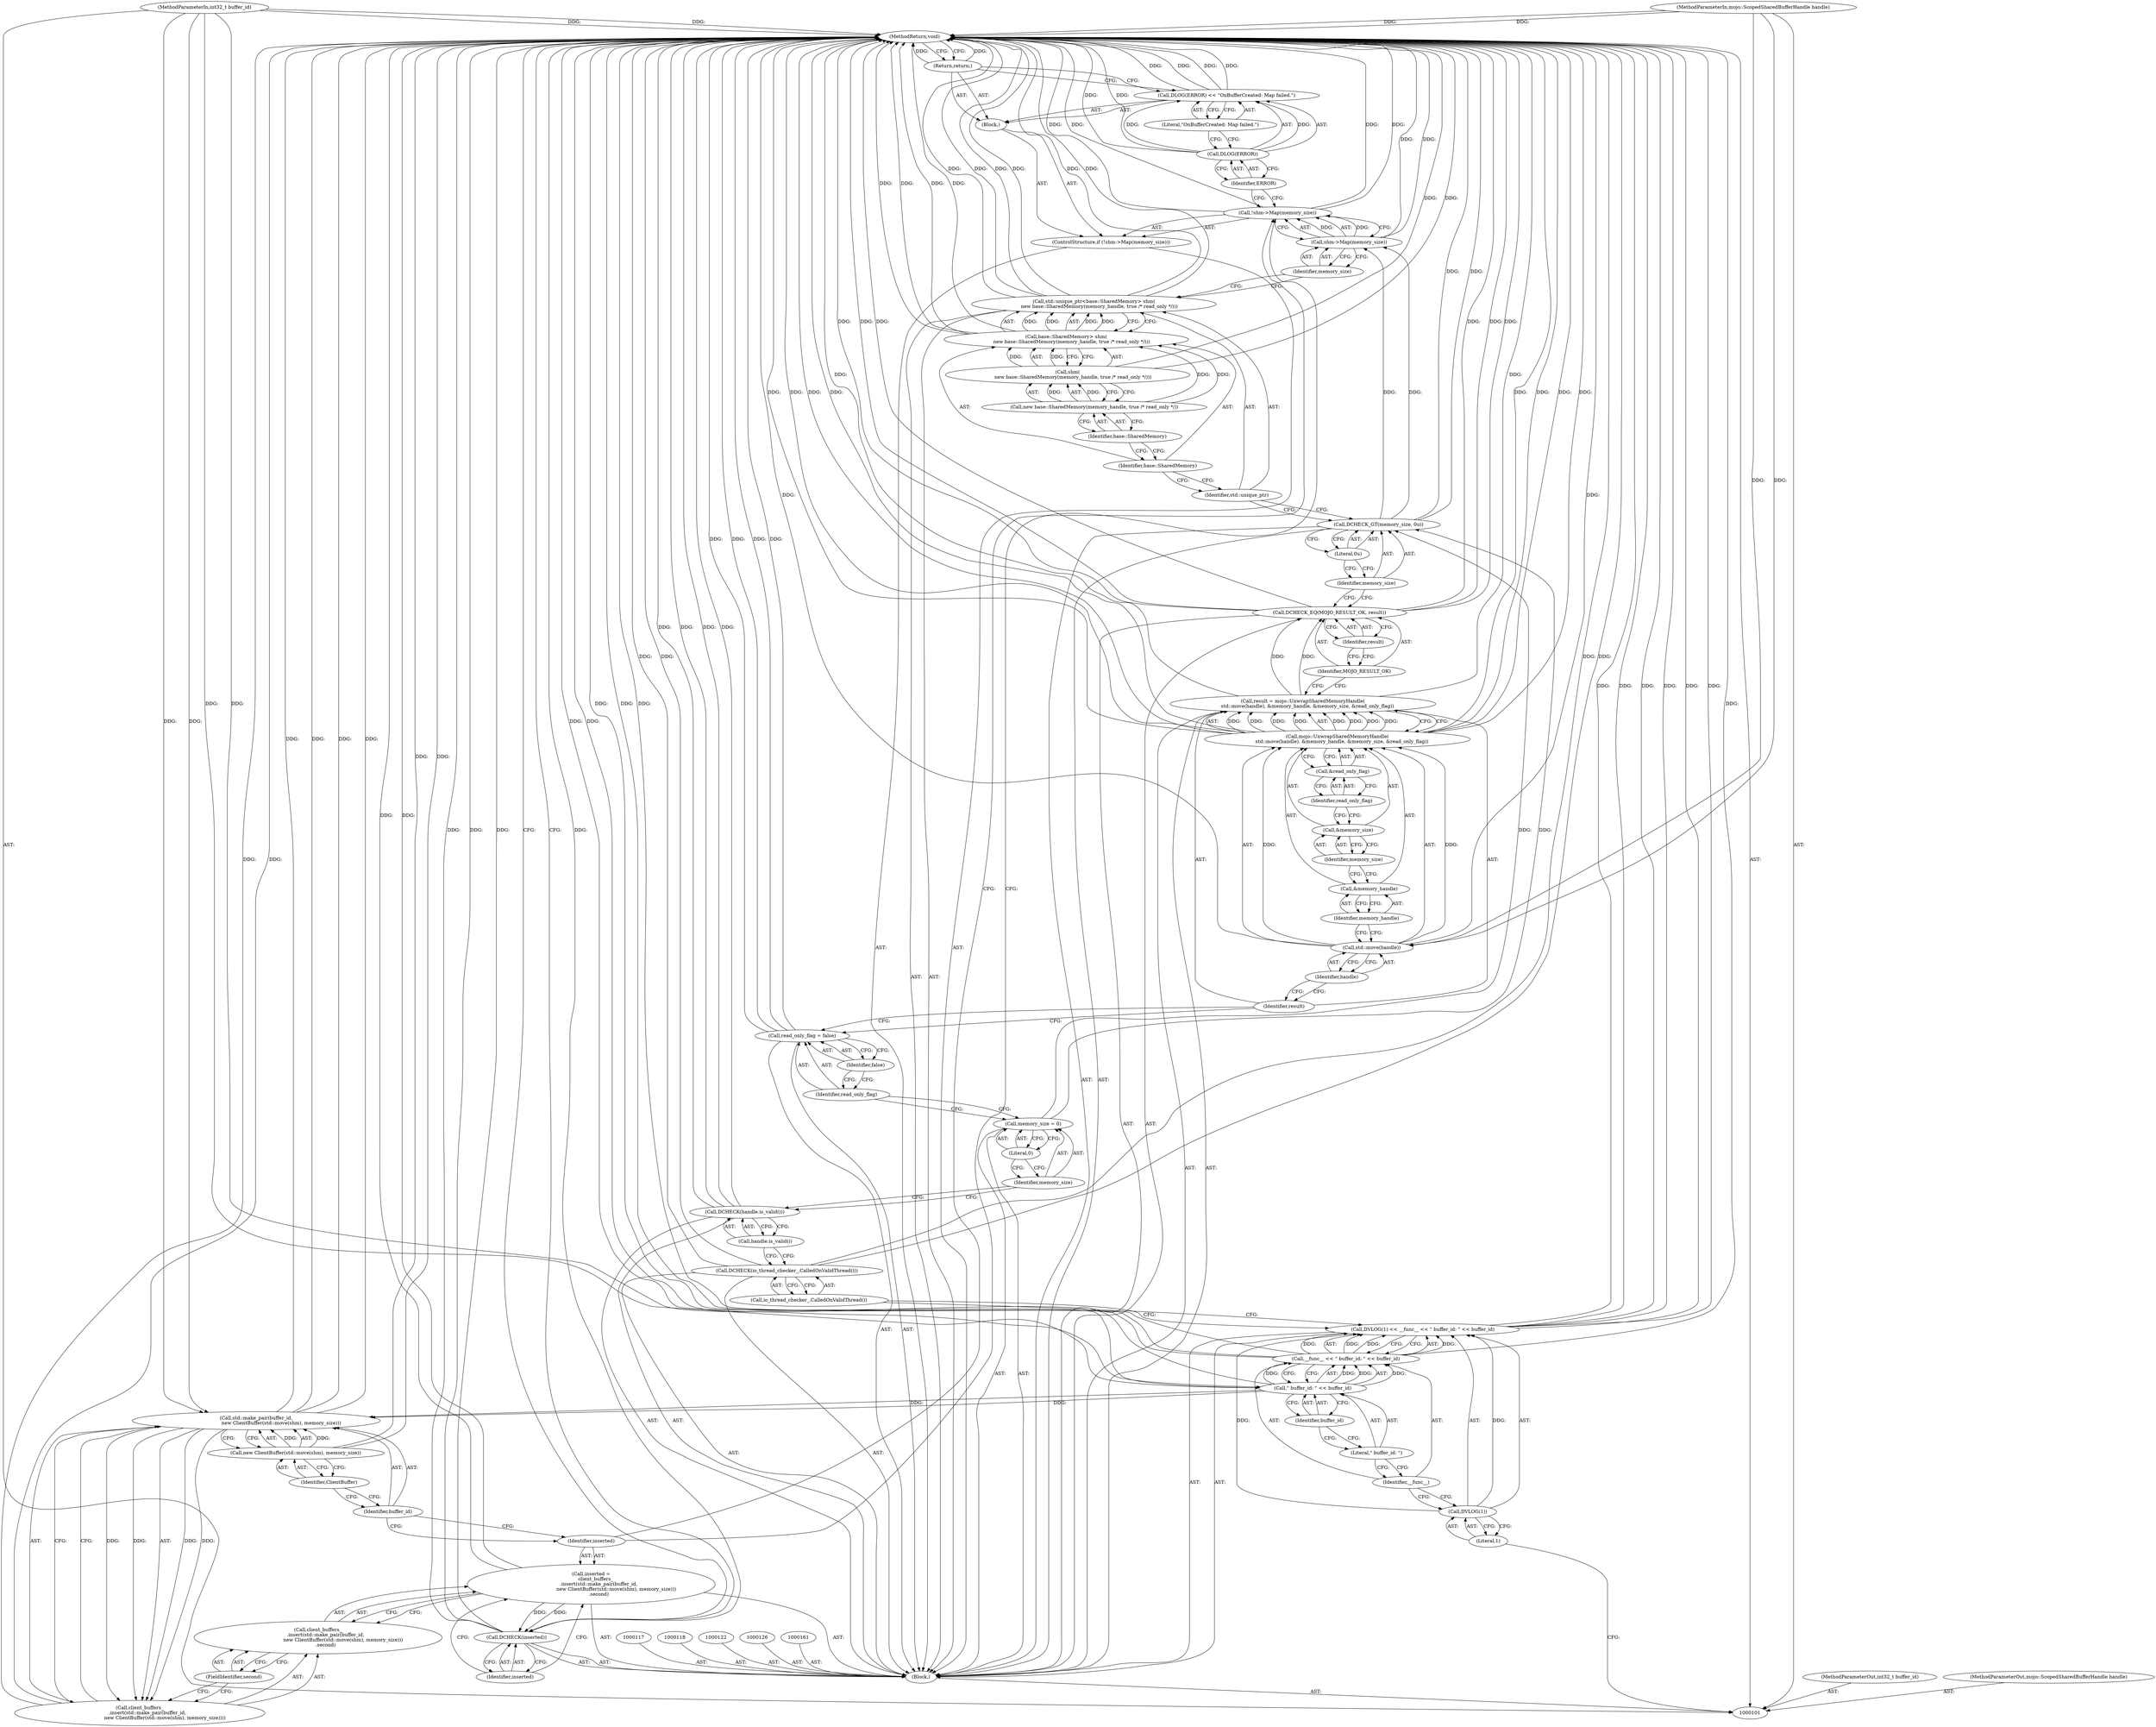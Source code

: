 digraph "1_Chrome_673ce95d481ea9368c4d4d43ac756ba1d6d9e608_14" {
"1000173" [label="(MethodReturn,void)"];
"1000102" [label="(MethodParameterIn,int32_t buffer_id)"];
"1000279" [label="(MethodParameterOut,int32_t buffer_id)"];
"1000127" [label="(Call,result = mojo::UnwrapSharedMemoryHandle(\n      std::move(handle), &memory_handle, &memory_size, &read_only_flag))"];
"1000128" [label="(Identifier,result)"];
"1000129" [label="(Call,mojo::UnwrapSharedMemoryHandle(\n      std::move(handle), &memory_handle, &memory_size, &read_only_flag))"];
"1000131" [label="(Identifier,handle)"];
"1000132" [label="(Call,&memory_handle)"];
"1000133" [label="(Identifier,memory_handle)"];
"1000134" [label="(Call,&memory_size)"];
"1000135" [label="(Identifier,memory_size)"];
"1000136" [label="(Call,&read_only_flag)"];
"1000137" [label="(Identifier,read_only_flag)"];
"1000130" [label="(Call,std::move(handle))"];
"1000139" [label="(Identifier,MOJO_RESULT_OK)"];
"1000140" [label="(Identifier,result)"];
"1000138" [label="(Call,DCHECK_EQ(MOJO_RESULT_OK, result))"];
"1000142" [label="(Identifier,memory_size)"];
"1000143" [label="(Literal,0u)"];
"1000141" [label="(Call,DCHECK_GT(memory_size, 0u))"];
"1000146" [label="(Call,base::SharedMemory> shm(\n       new base::SharedMemory(memory_handle, true /* read_only */)))"];
"1000147" [label="(Identifier,base::SharedMemory)"];
"1000144" [label="(Call,std::unique_ptr<base::SharedMemory> shm(\n       new base::SharedMemory(memory_handle, true /* read_only */)))"];
"1000145" [label="(Identifier,std::unique_ptr)"];
"1000148" [label="(Call,shm(\n       new base::SharedMemory(memory_handle, true /* read_only */)))"];
"1000150" [label="(Identifier,base::SharedMemory)"];
"1000149" [label="(Call,new base::SharedMemory(memory_handle, true /* read_only */))"];
"1000154" [label="(Identifier,memory_size)"];
"1000151" [label="(ControlStructure,if (!shm->Map(memory_size)))"];
"1000155" [label="(Block,)"];
"1000152" [label="(Call,!shm->Map(memory_size))"];
"1000153" [label="(Call,shm->Map(memory_size))"];
"1000159" [label="(Literal,\"OnBufferCreated: Map failed.\")"];
"1000156" [label="(Call,DLOG(ERROR) << \"OnBufferCreated: Map failed.\")"];
"1000157" [label="(Call,DLOG(ERROR))"];
"1000158" [label="(Identifier,ERROR)"];
"1000103" [label="(MethodParameterIn,mojo::ScopedSharedBufferHandle handle)"];
"1000280" [label="(MethodParameterOut,mojo::ScopedSharedBufferHandle handle)"];
"1000104" [label="(Block,)"];
"1000160" [label="(Return,return;)"];
"1000162" [label="(Call,inserted =\n      client_buffers_\n          .insert(std::make_pair(buffer_id,\n                                 new ClientBuffer(std::move(shm), memory_size)))\n          .second)"];
"1000163" [label="(Identifier,inserted)"];
"1000164" [label="(Call,client_buffers_\n          .insert(std::make_pair(buffer_id,\n                                 new ClientBuffer(std::move(shm), memory_size)))\n          .second)"];
"1000165" [label="(Call,client_buffers_\n          .insert(std::make_pair(buffer_id,\n                                 new ClientBuffer(std::move(shm), memory_size))))"];
"1000166" [label="(Call,std::make_pair(buffer_id,\n                                 new ClientBuffer(std::move(shm), memory_size)))"];
"1000167" [label="(Identifier,buffer_id)"];
"1000168" [label="(Call,new ClientBuffer(std::move(shm), memory_size))"];
"1000169" [label="(Identifier,ClientBuffer)"];
"1000170" [label="(FieldIdentifier,second)"];
"1000171" [label="(Call,DCHECK(inserted))"];
"1000172" [label="(Identifier,inserted)"];
"1000108" [label="(Call,__func__ << \" buffer_id: \" << buffer_id)"];
"1000109" [label="(Identifier,__func__)"];
"1000105" [label="(Call,DVLOG(1) << __func__ << \" buffer_id: \" << buffer_id)"];
"1000106" [label="(Call,DVLOG(1))"];
"1000110" [label="(Call,\" buffer_id: \" << buffer_id)"];
"1000111" [label="(Literal,\" buffer_id: \")"];
"1000112" [label="(Identifier,buffer_id)"];
"1000107" [label="(Literal,1)"];
"1000113" [label="(Call,DCHECK(io_thread_checker_.CalledOnValidThread()))"];
"1000114" [label="(Call,io_thread_checker_.CalledOnValidThread())"];
"1000115" [label="(Call,DCHECK(handle.is_valid()))"];
"1000116" [label="(Call,handle.is_valid())"];
"1000119" [label="(Call,memory_size = 0)"];
"1000120" [label="(Identifier,memory_size)"];
"1000121" [label="(Literal,0)"];
"1000125" [label="(Identifier,false)"];
"1000123" [label="(Call,read_only_flag = false)"];
"1000124" [label="(Identifier,read_only_flag)"];
"1000173" -> "1000101"  [label="AST: "];
"1000173" -> "1000160"  [label="CFG: "];
"1000173" -> "1000171"  [label="CFG: "];
"1000171" -> "1000173"  [label="DDG: "];
"1000171" -> "1000173"  [label="DDG: "];
"1000123" -> "1000173"  [label="DDG: "];
"1000123" -> "1000173"  [label="DDG: "];
"1000105" -> "1000173"  [label="DDG: "];
"1000105" -> "1000173"  [label="DDG: "];
"1000105" -> "1000173"  [label="DDG: "];
"1000168" -> "1000173"  [label="DDG: "];
"1000156" -> "1000173"  [label="DDG: "];
"1000156" -> "1000173"  [label="DDG: "];
"1000113" -> "1000173"  [label="DDG: "];
"1000113" -> "1000173"  [label="DDG: "];
"1000115" -> "1000173"  [label="DDG: "];
"1000115" -> "1000173"  [label="DDG: "];
"1000153" -> "1000173"  [label="DDG: "];
"1000166" -> "1000173"  [label="DDG: "];
"1000166" -> "1000173"  [label="DDG: "];
"1000129" -> "1000173"  [label="DDG: "];
"1000129" -> "1000173"  [label="DDG: "];
"1000129" -> "1000173"  [label="DDG: "];
"1000129" -> "1000173"  [label="DDG: "];
"1000162" -> "1000173"  [label="DDG: "];
"1000141" -> "1000173"  [label="DDG: "];
"1000138" -> "1000173"  [label="DDG: "];
"1000138" -> "1000173"  [label="DDG: "];
"1000138" -> "1000173"  [label="DDG: "];
"1000165" -> "1000173"  [label="DDG: "];
"1000152" -> "1000173"  [label="DDG: "];
"1000152" -> "1000173"  [label="DDG: "];
"1000127" -> "1000173"  [label="DDG: "];
"1000144" -> "1000173"  [label="DDG: "];
"1000144" -> "1000173"  [label="DDG: "];
"1000144" -> "1000173"  [label="DDG: "];
"1000157" -> "1000173"  [label="DDG: "];
"1000103" -> "1000173"  [label="DDG: "];
"1000148" -> "1000173"  [label="DDG: "];
"1000146" -> "1000173"  [label="DDG: "];
"1000146" -> "1000173"  [label="DDG: "];
"1000102" -> "1000173"  [label="DDG: "];
"1000110" -> "1000173"  [label="DDG: "];
"1000108" -> "1000173"  [label="DDG: "];
"1000108" -> "1000173"  [label="DDG: "];
"1000130" -> "1000173"  [label="DDG: "];
"1000160" -> "1000173"  [label="DDG: "];
"1000102" -> "1000101"  [label="AST: "];
"1000102" -> "1000173"  [label="DDG: "];
"1000102" -> "1000110"  [label="DDG: "];
"1000102" -> "1000166"  [label="DDG: "];
"1000279" -> "1000101"  [label="AST: "];
"1000127" -> "1000104"  [label="AST: "];
"1000127" -> "1000129"  [label="CFG: "];
"1000128" -> "1000127"  [label="AST: "];
"1000129" -> "1000127"  [label="AST: "];
"1000139" -> "1000127"  [label="CFG: "];
"1000127" -> "1000173"  [label="DDG: "];
"1000129" -> "1000127"  [label="DDG: "];
"1000129" -> "1000127"  [label="DDG: "];
"1000129" -> "1000127"  [label="DDG: "];
"1000129" -> "1000127"  [label="DDG: "];
"1000127" -> "1000138"  [label="DDG: "];
"1000128" -> "1000127"  [label="AST: "];
"1000128" -> "1000123"  [label="CFG: "];
"1000131" -> "1000128"  [label="CFG: "];
"1000129" -> "1000127"  [label="AST: "];
"1000129" -> "1000136"  [label="CFG: "];
"1000130" -> "1000129"  [label="AST: "];
"1000132" -> "1000129"  [label="AST: "];
"1000134" -> "1000129"  [label="AST: "];
"1000136" -> "1000129"  [label="AST: "];
"1000127" -> "1000129"  [label="CFG: "];
"1000129" -> "1000173"  [label="DDG: "];
"1000129" -> "1000173"  [label="DDG: "];
"1000129" -> "1000173"  [label="DDG: "];
"1000129" -> "1000173"  [label="DDG: "];
"1000129" -> "1000127"  [label="DDG: "];
"1000129" -> "1000127"  [label="DDG: "];
"1000129" -> "1000127"  [label="DDG: "];
"1000129" -> "1000127"  [label="DDG: "];
"1000130" -> "1000129"  [label="DDG: "];
"1000131" -> "1000130"  [label="AST: "];
"1000131" -> "1000128"  [label="CFG: "];
"1000130" -> "1000131"  [label="CFG: "];
"1000132" -> "1000129"  [label="AST: "];
"1000132" -> "1000133"  [label="CFG: "];
"1000133" -> "1000132"  [label="AST: "];
"1000135" -> "1000132"  [label="CFG: "];
"1000133" -> "1000132"  [label="AST: "];
"1000133" -> "1000130"  [label="CFG: "];
"1000132" -> "1000133"  [label="CFG: "];
"1000134" -> "1000129"  [label="AST: "];
"1000134" -> "1000135"  [label="CFG: "];
"1000135" -> "1000134"  [label="AST: "];
"1000137" -> "1000134"  [label="CFG: "];
"1000135" -> "1000134"  [label="AST: "];
"1000135" -> "1000132"  [label="CFG: "];
"1000134" -> "1000135"  [label="CFG: "];
"1000136" -> "1000129"  [label="AST: "];
"1000136" -> "1000137"  [label="CFG: "];
"1000137" -> "1000136"  [label="AST: "];
"1000129" -> "1000136"  [label="CFG: "];
"1000137" -> "1000136"  [label="AST: "];
"1000137" -> "1000134"  [label="CFG: "];
"1000136" -> "1000137"  [label="CFG: "];
"1000130" -> "1000129"  [label="AST: "];
"1000130" -> "1000131"  [label="CFG: "];
"1000131" -> "1000130"  [label="AST: "];
"1000133" -> "1000130"  [label="CFG: "];
"1000130" -> "1000173"  [label="DDG: "];
"1000130" -> "1000129"  [label="DDG: "];
"1000103" -> "1000130"  [label="DDG: "];
"1000139" -> "1000138"  [label="AST: "];
"1000139" -> "1000127"  [label="CFG: "];
"1000140" -> "1000139"  [label="CFG: "];
"1000140" -> "1000138"  [label="AST: "];
"1000140" -> "1000139"  [label="CFG: "];
"1000138" -> "1000140"  [label="CFG: "];
"1000138" -> "1000104"  [label="AST: "];
"1000138" -> "1000140"  [label="CFG: "];
"1000139" -> "1000138"  [label="AST: "];
"1000140" -> "1000138"  [label="AST: "];
"1000142" -> "1000138"  [label="CFG: "];
"1000138" -> "1000173"  [label="DDG: "];
"1000138" -> "1000173"  [label="DDG: "];
"1000138" -> "1000173"  [label="DDG: "];
"1000127" -> "1000138"  [label="DDG: "];
"1000142" -> "1000141"  [label="AST: "];
"1000142" -> "1000138"  [label="CFG: "];
"1000143" -> "1000142"  [label="CFG: "];
"1000143" -> "1000141"  [label="AST: "];
"1000143" -> "1000142"  [label="CFG: "];
"1000141" -> "1000143"  [label="CFG: "];
"1000141" -> "1000104"  [label="AST: "];
"1000141" -> "1000143"  [label="CFG: "];
"1000142" -> "1000141"  [label="AST: "];
"1000143" -> "1000141"  [label="AST: "];
"1000145" -> "1000141"  [label="CFG: "];
"1000141" -> "1000173"  [label="DDG: "];
"1000119" -> "1000141"  [label="DDG: "];
"1000141" -> "1000153"  [label="DDG: "];
"1000146" -> "1000144"  [label="AST: "];
"1000146" -> "1000148"  [label="CFG: "];
"1000147" -> "1000146"  [label="AST: "];
"1000148" -> "1000146"  [label="AST: "];
"1000144" -> "1000146"  [label="CFG: "];
"1000146" -> "1000173"  [label="DDG: "];
"1000146" -> "1000173"  [label="DDG: "];
"1000146" -> "1000144"  [label="DDG: "];
"1000146" -> "1000144"  [label="DDG: "];
"1000149" -> "1000146"  [label="DDG: "];
"1000148" -> "1000146"  [label="DDG: "];
"1000147" -> "1000146"  [label="AST: "];
"1000147" -> "1000145"  [label="CFG: "];
"1000150" -> "1000147"  [label="CFG: "];
"1000144" -> "1000104"  [label="AST: "];
"1000144" -> "1000146"  [label="CFG: "];
"1000145" -> "1000144"  [label="AST: "];
"1000146" -> "1000144"  [label="AST: "];
"1000154" -> "1000144"  [label="CFG: "];
"1000144" -> "1000173"  [label="DDG: "];
"1000144" -> "1000173"  [label="DDG: "];
"1000144" -> "1000173"  [label="DDG: "];
"1000146" -> "1000144"  [label="DDG: "];
"1000146" -> "1000144"  [label="DDG: "];
"1000145" -> "1000144"  [label="AST: "];
"1000145" -> "1000141"  [label="CFG: "];
"1000147" -> "1000145"  [label="CFG: "];
"1000148" -> "1000146"  [label="AST: "];
"1000148" -> "1000149"  [label="CFG: "];
"1000149" -> "1000148"  [label="AST: "];
"1000146" -> "1000148"  [label="CFG: "];
"1000148" -> "1000173"  [label="DDG: "];
"1000148" -> "1000146"  [label="DDG: "];
"1000149" -> "1000148"  [label="DDG: "];
"1000150" -> "1000149"  [label="AST: "];
"1000150" -> "1000147"  [label="CFG: "];
"1000149" -> "1000150"  [label="CFG: "];
"1000149" -> "1000148"  [label="AST: "];
"1000149" -> "1000150"  [label="CFG: "];
"1000150" -> "1000149"  [label="AST: "];
"1000148" -> "1000149"  [label="CFG: "];
"1000149" -> "1000146"  [label="DDG: "];
"1000149" -> "1000148"  [label="DDG: "];
"1000154" -> "1000153"  [label="AST: "];
"1000154" -> "1000144"  [label="CFG: "];
"1000153" -> "1000154"  [label="CFG: "];
"1000151" -> "1000104"  [label="AST: "];
"1000152" -> "1000151"  [label="AST: "];
"1000155" -> "1000151"  [label="AST: "];
"1000155" -> "1000151"  [label="AST: "];
"1000156" -> "1000155"  [label="AST: "];
"1000160" -> "1000155"  [label="AST: "];
"1000152" -> "1000151"  [label="AST: "];
"1000152" -> "1000153"  [label="CFG: "];
"1000153" -> "1000152"  [label="AST: "];
"1000158" -> "1000152"  [label="CFG: "];
"1000163" -> "1000152"  [label="CFG: "];
"1000152" -> "1000173"  [label="DDG: "];
"1000152" -> "1000173"  [label="DDG: "];
"1000153" -> "1000152"  [label="DDG: "];
"1000153" -> "1000152"  [label="AST: "];
"1000153" -> "1000154"  [label="CFG: "];
"1000154" -> "1000153"  [label="AST: "];
"1000152" -> "1000153"  [label="CFG: "];
"1000153" -> "1000173"  [label="DDG: "];
"1000153" -> "1000152"  [label="DDG: "];
"1000141" -> "1000153"  [label="DDG: "];
"1000159" -> "1000156"  [label="AST: "];
"1000159" -> "1000157"  [label="CFG: "];
"1000156" -> "1000159"  [label="CFG: "];
"1000156" -> "1000155"  [label="AST: "];
"1000156" -> "1000159"  [label="CFG: "];
"1000157" -> "1000156"  [label="AST: "];
"1000159" -> "1000156"  [label="AST: "];
"1000160" -> "1000156"  [label="CFG: "];
"1000156" -> "1000173"  [label="DDG: "];
"1000156" -> "1000173"  [label="DDG: "];
"1000157" -> "1000156"  [label="DDG: "];
"1000157" -> "1000156"  [label="AST: "];
"1000157" -> "1000158"  [label="CFG: "];
"1000158" -> "1000157"  [label="AST: "];
"1000159" -> "1000157"  [label="CFG: "];
"1000157" -> "1000173"  [label="DDG: "];
"1000157" -> "1000156"  [label="DDG: "];
"1000158" -> "1000157"  [label="AST: "];
"1000158" -> "1000152"  [label="CFG: "];
"1000157" -> "1000158"  [label="CFG: "];
"1000103" -> "1000101"  [label="AST: "];
"1000103" -> "1000173"  [label="DDG: "];
"1000103" -> "1000130"  [label="DDG: "];
"1000280" -> "1000101"  [label="AST: "];
"1000104" -> "1000101"  [label="AST: "];
"1000105" -> "1000104"  [label="AST: "];
"1000113" -> "1000104"  [label="AST: "];
"1000115" -> "1000104"  [label="AST: "];
"1000117" -> "1000104"  [label="AST: "];
"1000118" -> "1000104"  [label="AST: "];
"1000119" -> "1000104"  [label="AST: "];
"1000122" -> "1000104"  [label="AST: "];
"1000123" -> "1000104"  [label="AST: "];
"1000126" -> "1000104"  [label="AST: "];
"1000127" -> "1000104"  [label="AST: "];
"1000138" -> "1000104"  [label="AST: "];
"1000141" -> "1000104"  [label="AST: "];
"1000144" -> "1000104"  [label="AST: "];
"1000151" -> "1000104"  [label="AST: "];
"1000161" -> "1000104"  [label="AST: "];
"1000162" -> "1000104"  [label="AST: "];
"1000171" -> "1000104"  [label="AST: "];
"1000160" -> "1000155"  [label="AST: "];
"1000160" -> "1000156"  [label="CFG: "];
"1000173" -> "1000160"  [label="CFG: "];
"1000160" -> "1000173"  [label="DDG: "];
"1000162" -> "1000104"  [label="AST: "];
"1000162" -> "1000164"  [label="CFG: "];
"1000163" -> "1000162"  [label="AST: "];
"1000164" -> "1000162"  [label="AST: "];
"1000172" -> "1000162"  [label="CFG: "];
"1000162" -> "1000173"  [label="DDG: "];
"1000162" -> "1000171"  [label="DDG: "];
"1000163" -> "1000162"  [label="AST: "];
"1000163" -> "1000152"  [label="CFG: "];
"1000167" -> "1000163"  [label="CFG: "];
"1000164" -> "1000162"  [label="AST: "];
"1000164" -> "1000170"  [label="CFG: "];
"1000165" -> "1000164"  [label="AST: "];
"1000170" -> "1000164"  [label="AST: "];
"1000162" -> "1000164"  [label="CFG: "];
"1000165" -> "1000164"  [label="AST: "];
"1000165" -> "1000166"  [label="CFG: "];
"1000166" -> "1000165"  [label="AST: "];
"1000170" -> "1000165"  [label="CFG: "];
"1000165" -> "1000173"  [label="DDG: "];
"1000166" -> "1000165"  [label="DDG: "];
"1000166" -> "1000165"  [label="DDG: "];
"1000166" -> "1000165"  [label="AST: "];
"1000166" -> "1000168"  [label="CFG: "];
"1000167" -> "1000166"  [label="AST: "];
"1000168" -> "1000166"  [label="AST: "];
"1000165" -> "1000166"  [label="CFG: "];
"1000166" -> "1000173"  [label="DDG: "];
"1000166" -> "1000173"  [label="DDG: "];
"1000166" -> "1000165"  [label="DDG: "];
"1000166" -> "1000165"  [label="DDG: "];
"1000110" -> "1000166"  [label="DDG: "];
"1000102" -> "1000166"  [label="DDG: "];
"1000168" -> "1000166"  [label="DDG: "];
"1000167" -> "1000166"  [label="AST: "];
"1000167" -> "1000163"  [label="CFG: "];
"1000169" -> "1000167"  [label="CFG: "];
"1000168" -> "1000166"  [label="AST: "];
"1000168" -> "1000169"  [label="CFG: "];
"1000169" -> "1000168"  [label="AST: "];
"1000166" -> "1000168"  [label="CFG: "];
"1000168" -> "1000173"  [label="DDG: "];
"1000168" -> "1000166"  [label="DDG: "];
"1000169" -> "1000168"  [label="AST: "];
"1000169" -> "1000167"  [label="CFG: "];
"1000168" -> "1000169"  [label="CFG: "];
"1000170" -> "1000164"  [label="AST: "];
"1000170" -> "1000165"  [label="CFG: "];
"1000164" -> "1000170"  [label="CFG: "];
"1000171" -> "1000104"  [label="AST: "];
"1000171" -> "1000172"  [label="CFG: "];
"1000172" -> "1000171"  [label="AST: "];
"1000173" -> "1000171"  [label="CFG: "];
"1000171" -> "1000173"  [label="DDG: "];
"1000171" -> "1000173"  [label="DDG: "];
"1000162" -> "1000171"  [label="DDG: "];
"1000172" -> "1000171"  [label="AST: "];
"1000172" -> "1000162"  [label="CFG: "];
"1000171" -> "1000172"  [label="CFG: "];
"1000108" -> "1000105"  [label="AST: "];
"1000108" -> "1000110"  [label="CFG: "];
"1000109" -> "1000108"  [label="AST: "];
"1000110" -> "1000108"  [label="AST: "];
"1000105" -> "1000108"  [label="CFG: "];
"1000108" -> "1000173"  [label="DDG: "];
"1000108" -> "1000173"  [label="DDG: "];
"1000108" -> "1000105"  [label="DDG: "];
"1000108" -> "1000105"  [label="DDG: "];
"1000110" -> "1000108"  [label="DDG: "];
"1000110" -> "1000108"  [label="DDG: "];
"1000109" -> "1000108"  [label="AST: "];
"1000109" -> "1000106"  [label="CFG: "];
"1000111" -> "1000109"  [label="CFG: "];
"1000105" -> "1000104"  [label="AST: "];
"1000105" -> "1000108"  [label="CFG: "];
"1000106" -> "1000105"  [label="AST: "];
"1000108" -> "1000105"  [label="AST: "];
"1000114" -> "1000105"  [label="CFG: "];
"1000105" -> "1000173"  [label="DDG: "];
"1000105" -> "1000173"  [label="DDG: "];
"1000105" -> "1000173"  [label="DDG: "];
"1000106" -> "1000105"  [label="DDG: "];
"1000108" -> "1000105"  [label="DDG: "];
"1000108" -> "1000105"  [label="DDG: "];
"1000106" -> "1000105"  [label="AST: "];
"1000106" -> "1000107"  [label="CFG: "];
"1000107" -> "1000106"  [label="AST: "];
"1000109" -> "1000106"  [label="CFG: "];
"1000106" -> "1000105"  [label="DDG: "];
"1000110" -> "1000108"  [label="AST: "];
"1000110" -> "1000112"  [label="CFG: "];
"1000111" -> "1000110"  [label="AST: "];
"1000112" -> "1000110"  [label="AST: "];
"1000108" -> "1000110"  [label="CFG: "];
"1000110" -> "1000173"  [label="DDG: "];
"1000110" -> "1000108"  [label="DDG: "];
"1000110" -> "1000108"  [label="DDG: "];
"1000102" -> "1000110"  [label="DDG: "];
"1000110" -> "1000166"  [label="DDG: "];
"1000111" -> "1000110"  [label="AST: "];
"1000111" -> "1000109"  [label="CFG: "];
"1000112" -> "1000111"  [label="CFG: "];
"1000112" -> "1000110"  [label="AST: "];
"1000112" -> "1000111"  [label="CFG: "];
"1000110" -> "1000112"  [label="CFG: "];
"1000107" -> "1000106"  [label="AST: "];
"1000107" -> "1000101"  [label="CFG: "];
"1000106" -> "1000107"  [label="CFG: "];
"1000113" -> "1000104"  [label="AST: "];
"1000113" -> "1000114"  [label="CFG: "];
"1000114" -> "1000113"  [label="AST: "];
"1000116" -> "1000113"  [label="CFG: "];
"1000113" -> "1000173"  [label="DDG: "];
"1000113" -> "1000173"  [label="DDG: "];
"1000114" -> "1000113"  [label="AST: "];
"1000114" -> "1000105"  [label="CFG: "];
"1000113" -> "1000114"  [label="CFG: "];
"1000115" -> "1000104"  [label="AST: "];
"1000115" -> "1000116"  [label="CFG: "];
"1000116" -> "1000115"  [label="AST: "];
"1000120" -> "1000115"  [label="CFG: "];
"1000115" -> "1000173"  [label="DDG: "];
"1000115" -> "1000173"  [label="DDG: "];
"1000116" -> "1000115"  [label="AST: "];
"1000116" -> "1000113"  [label="CFG: "];
"1000115" -> "1000116"  [label="CFG: "];
"1000119" -> "1000104"  [label="AST: "];
"1000119" -> "1000121"  [label="CFG: "];
"1000120" -> "1000119"  [label="AST: "];
"1000121" -> "1000119"  [label="AST: "];
"1000124" -> "1000119"  [label="CFG: "];
"1000119" -> "1000141"  [label="DDG: "];
"1000120" -> "1000119"  [label="AST: "];
"1000120" -> "1000115"  [label="CFG: "];
"1000121" -> "1000120"  [label="CFG: "];
"1000121" -> "1000119"  [label="AST: "];
"1000121" -> "1000120"  [label="CFG: "];
"1000119" -> "1000121"  [label="CFG: "];
"1000125" -> "1000123"  [label="AST: "];
"1000125" -> "1000124"  [label="CFG: "];
"1000123" -> "1000125"  [label="CFG: "];
"1000123" -> "1000104"  [label="AST: "];
"1000123" -> "1000125"  [label="CFG: "];
"1000124" -> "1000123"  [label="AST: "];
"1000125" -> "1000123"  [label="AST: "];
"1000128" -> "1000123"  [label="CFG: "];
"1000123" -> "1000173"  [label="DDG: "];
"1000123" -> "1000173"  [label="DDG: "];
"1000124" -> "1000123"  [label="AST: "];
"1000124" -> "1000119"  [label="CFG: "];
"1000125" -> "1000124"  [label="CFG: "];
}
